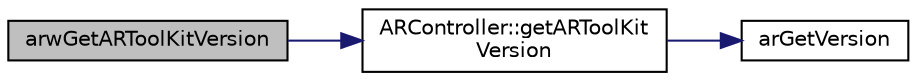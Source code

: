 digraph "arwGetARToolKitVersion"
{
 // INTERACTIVE_SVG=YES
  edge [fontname="Helvetica",fontsize="10",labelfontname="Helvetica",labelfontsize="10"];
  node [fontname="Helvetica",fontsize="10",shape=record];
  rankdir="LR";
  Node1 [label="arwGetARToolKitVersion",height=0.2,width=0.4,color="black", fillcolor="grey75", style="filled", fontcolor="black"];
  Node1 -> Node2 [color="midnightblue",fontsize="10",style="solid",fontname="Helvetica"];
  Node2 [label="ARController::getARToolKit\lVersion",height=0.2,width=0.4,color="black", fillcolor="white", style="filled",URL="$class_a_r_controller.html#ac9def91f09d79a2f0e8a5aed2e4756f4",tooltip="Returns a string containing the artoolkitX version, such as \"10.0.0\". "];
  Node2 -> Node3 [color="midnightblue",fontsize="10",style="solid",fontname="Helvetica"];
  Node3 [label="arGetVersion",height=0.2,width=0.4,color="black", fillcolor="white", style="filled",URL="$ar_util_8c.html#a5f6a6f78cfce8c8dfc80479b47232eb4",tooltip="Get the artoolkitX version information in numberic and string format. "];
}
